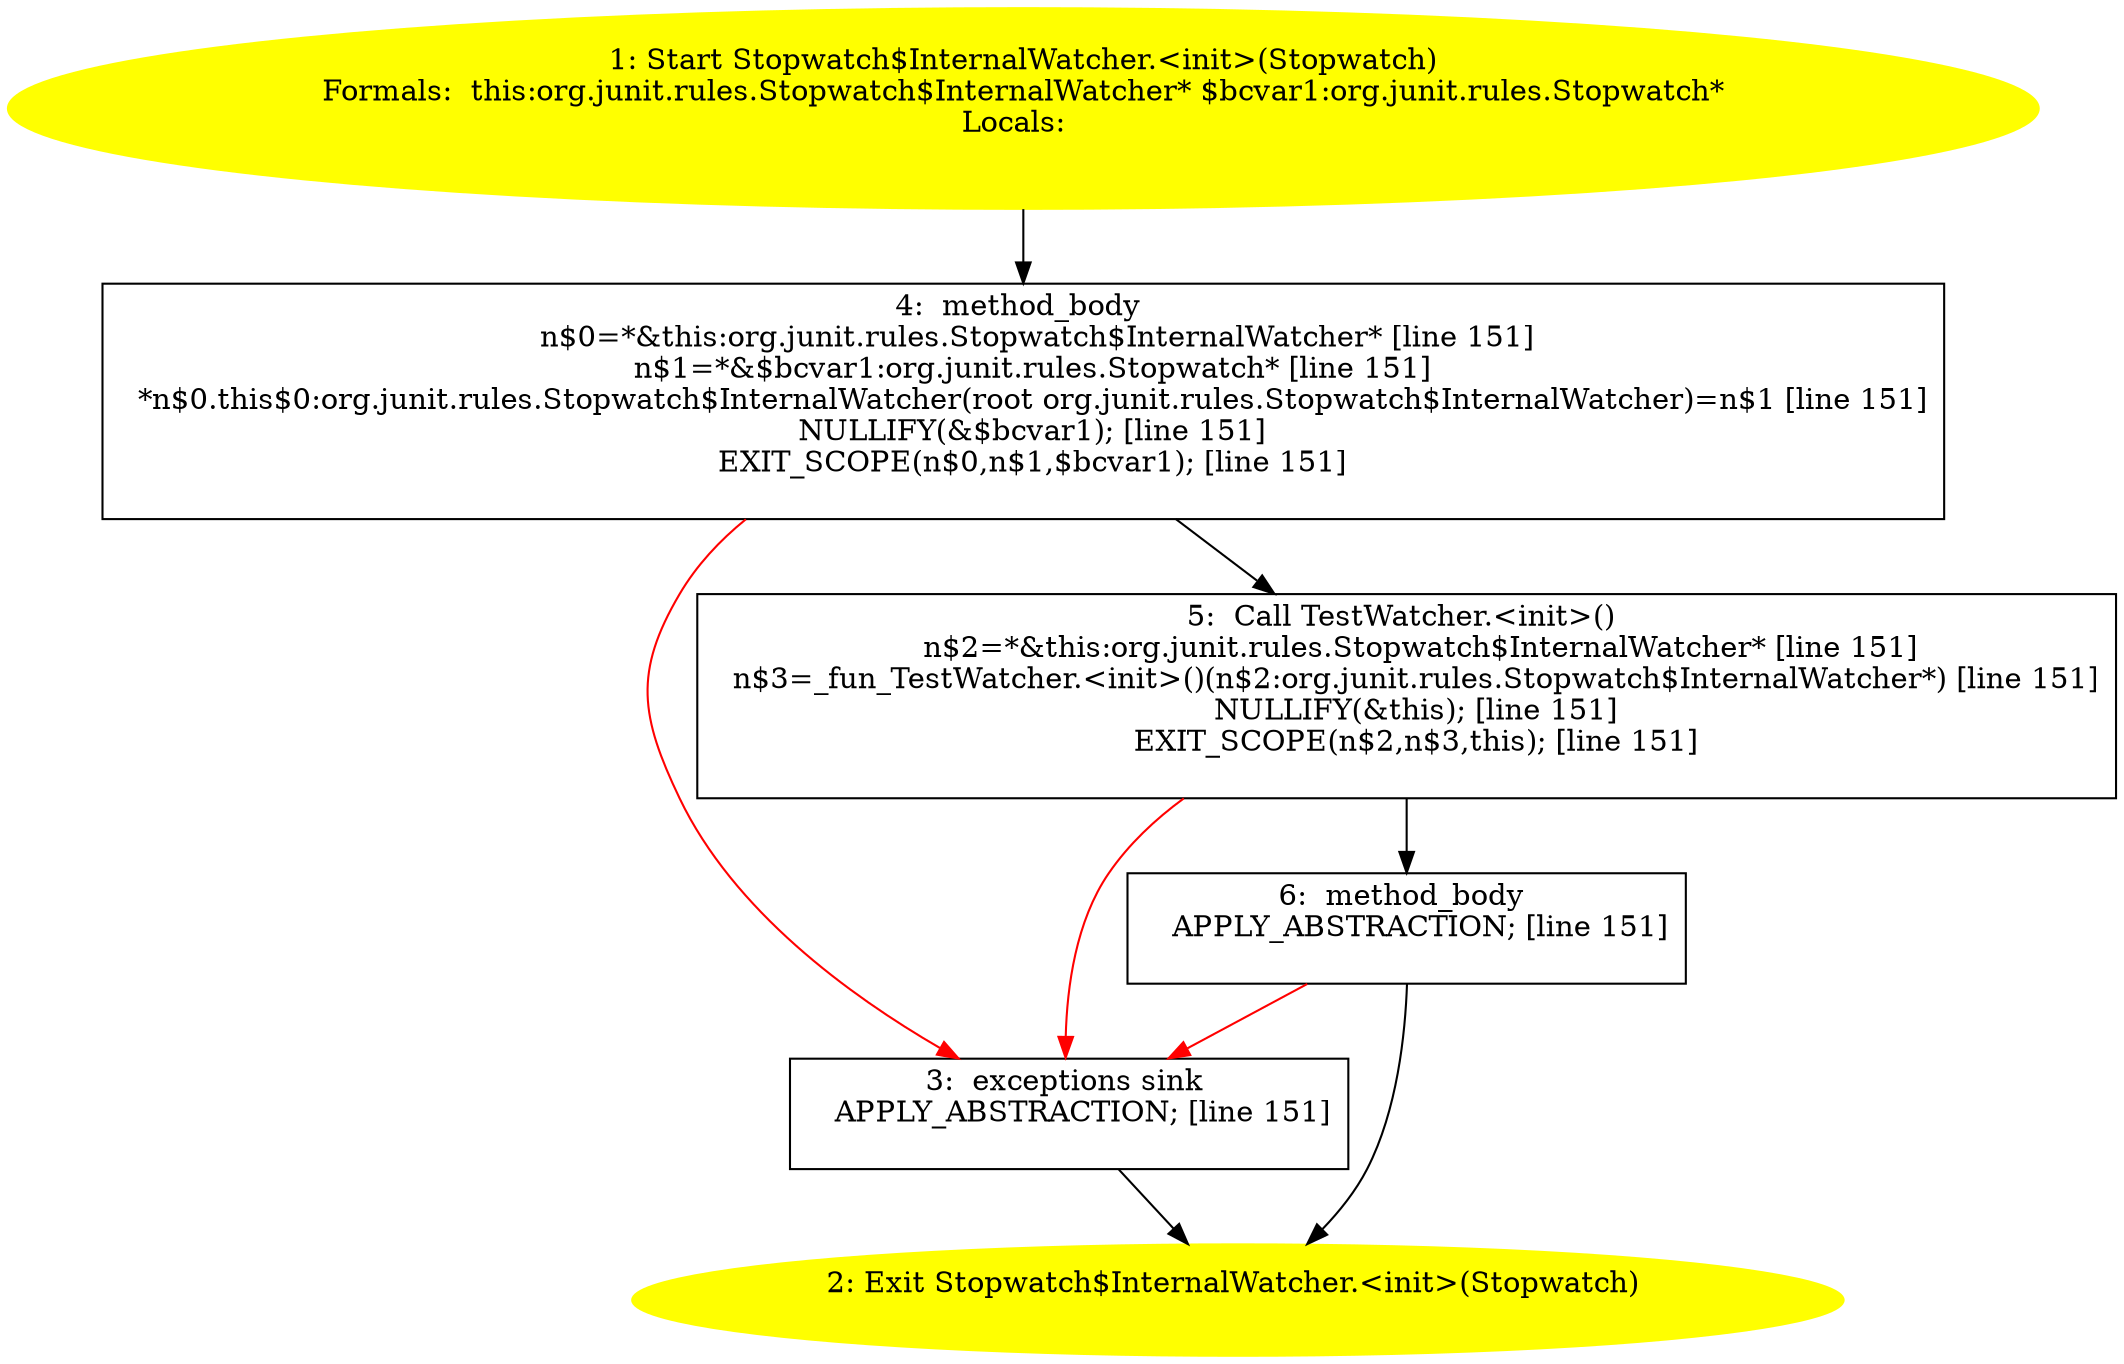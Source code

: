 /* @generated */
digraph cfg {
"org.junit.rules.Stopwatch$InternalWatcher.<init>(org.junit.rules.Stopwatch).c9fada6e553bfc37696adc384425ac72_1" [label="1: Start Stopwatch$InternalWatcher.<init>(Stopwatch)\nFormals:  this:org.junit.rules.Stopwatch$InternalWatcher* $bcvar1:org.junit.rules.Stopwatch*\nLocals:  \n  " color=yellow style=filled]
	

	 "org.junit.rules.Stopwatch$InternalWatcher.<init>(org.junit.rules.Stopwatch).c9fada6e553bfc37696adc384425ac72_1" -> "org.junit.rules.Stopwatch$InternalWatcher.<init>(org.junit.rules.Stopwatch).c9fada6e553bfc37696adc384425ac72_4" ;
"org.junit.rules.Stopwatch$InternalWatcher.<init>(org.junit.rules.Stopwatch).c9fada6e553bfc37696adc384425ac72_2" [label="2: Exit Stopwatch$InternalWatcher.<init>(Stopwatch) \n  " color=yellow style=filled]
	

"org.junit.rules.Stopwatch$InternalWatcher.<init>(org.junit.rules.Stopwatch).c9fada6e553bfc37696adc384425ac72_3" [label="3:  exceptions sink \n   APPLY_ABSTRACTION; [line 151]\n " shape="box"]
	

	 "org.junit.rules.Stopwatch$InternalWatcher.<init>(org.junit.rules.Stopwatch).c9fada6e553bfc37696adc384425ac72_3" -> "org.junit.rules.Stopwatch$InternalWatcher.<init>(org.junit.rules.Stopwatch).c9fada6e553bfc37696adc384425ac72_2" ;
"org.junit.rules.Stopwatch$InternalWatcher.<init>(org.junit.rules.Stopwatch).c9fada6e553bfc37696adc384425ac72_4" [label="4:  method_body \n   n$0=*&this:org.junit.rules.Stopwatch$InternalWatcher* [line 151]\n  n$1=*&$bcvar1:org.junit.rules.Stopwatch* [line 151]\n  *n$0.this$0:org.junit.rules.Stopwatch$InternalWatcher(root org.junit.rules.Stopwatch$InternalWatcher)=n$1 [line 151]\n  NULLIFY(&$bcvar1); [line 151]\n  EXIT_SCOPE(n$0,n$1,$bcvar1); [line 151]\n " shape="box"]
	

	 "org.junit.rules.Stopwatch$InternalWatcher.<init>(org.junit.rules.Stopwatch).c9fada6e553bfc37696adc384425ac72_4" -> "org.junit.rules.Stopwatch$InternalWatcher.<init>(org.junit.rules.Stopwatch).c9fada6e553bfc37696adc384425ac72_5" ;
	 "org.junit.rules.Stopwatch$InternalWatcher.<init>(org.junit.rules.Stopwatch).c9fada6e553bfc37696adc384425ac72_4" -> "org.junit.rules.Stopwatch$InternalWatcher.<init>(org.junit.rules.Stopwatch).c9fada6e553bfc37696adc384425ac72_3" [color="red" ];
"org.junit.rules.Stopwatch$InternalWatcher.<init>(org.junit.rules.Stopwatch).c9fada6e553bfc37696adc384425ac72_5" [label="5:  Call TestWatcher.<init>() \n   n$2=*&this:org.junit.rules.Stopwatch$InternalWatcher* [line 151]\n  n$3=_fun_TestWatcher.<init>()(n$2:org.junit.rules.Stopwatch$InternalWatcher*) [line 151]\n  NULLIFY(&this); [line 151]\n  EXIT_SCOPE(n$2,n$3,this); [line 151]\n " shape="box"]
	

	 "org.junit.rules.Stopwatch$InternalWatcher.<init>(org.junit.rules.Stopwatch).c9fada6e553bfc37696adc384425ac72_5" -> "org.junit.rules.Stopwatch$InternalWatcher.<init>(org.junit.rules.Stopwatch).c9fada6e553bfc37696adc384425ac72_6" ;
	 "org.junit.rules.Stopwatch$InternalWatcher.<init>(org.junit.rules.Stopwatch).c9fada6e553bfc37696adc384425ac72_5" -> "org.junit.rules.Stopwatch$InternalWatcher.<init>(org.junit.rules.Stopwatch).c9fada6e553bfc37696adc384425ac72_3" [color="red" ];
"org.junit.rules.Stopwatch$InternalWatcher.<init>(org.junit.rules.Stopwatch).c9fada6e553bfc37696adc384425ac72_6" [label="6:  method_body \n   APPLY_ABSTRACTION; [line 151]\n " shape="box"]
	

	 "org.junit.rules.Stopwatch$InternalWatcher.<init>(org.junit.rules.Stopwatch).c9fada6e553bfc37696adc384425ac72_6" -> "org.junit.rules.Stopwatch$InternalWatcher.<init>(org.junit.rules.Stopwatch).c9fada6e553bfc37696adc384425ac72_2" ;
	 "org.junit.rules.Stopwatch$InternalWatcher.<init>(org.junit.rules.Stopwatch).c9fada6e553bfc37696adc384425ac72_6" -> "org.junit.rules.Stopwatch$InternalWatcher.<init>(org.junit.rules.Stopwatch).c9fada6e553bfc37696adc384425ac72_3" [color="red" ];
}

